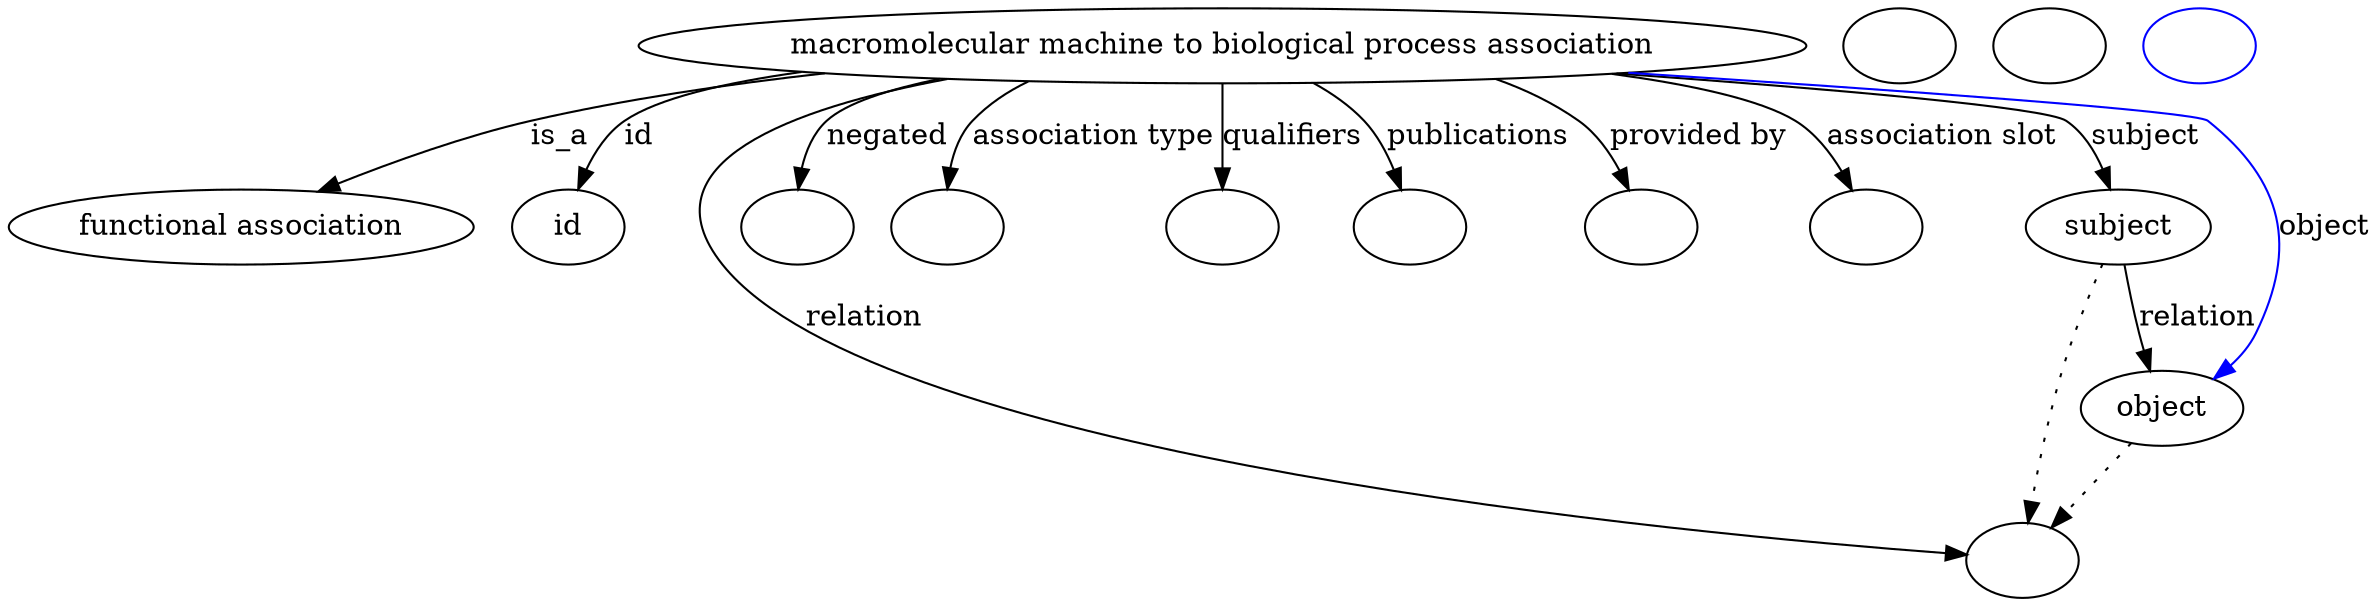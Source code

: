 digraph {
	graph [bb="0,0,947.67,281"];
	node [label="\N"];
	"macromolecular machine to biological process association"	 [height=0.5,
		label="macromolecular machine to biological process association",
		pos="498.47,263",
		width=6.0175];
	"functional association"	 [height=0.5,
		pos="87.466,177",
		width=2.4296];
	"macromolecular machine to biological process association" -> "functional association"	 [label=is_a,
		lp="221.74,220",
		pos="e,121.47,193.72 339.42,250.76 296.92,245.43 251.31,237.83 209.91,227 182.77,219.9 153.65,208.19 130.62,197.89"];
	id	 [height=0.5,
		pos="219.47,177",
		width=0.75];
	"macromolecular machine to biological process association" -> id	 [color=black,
		label=id,
		lp="255.91,220",
		pos="e,225.54,194.63 339.57,250.75 300.77,245.37 265.76,237.75 249.58,227 241.15,221.4 234.71,212.56 230,203.86",
		style=solid];
	relation	 [color=black,
		height=0.5,
		label="",
		pos="806.47,18",
		width=0.75];
	"macromolecular machine to biological process association" -> relation	 [color=black,
		label=relation,
		lp="353.84,134",
		pos="e,779.61,21.146 395.78,247.1 328.33,232.09 258.51,204.86 293.47,159 352.46,81.599 661.95,36.083 769.55,22.407",
		style=solid];
	negated	 [color=black,
		height=0.5,
		label="",
		pos="329.47,177",
		width=0.75];
	"macromolecular machine to biological process association" -> negated	 [color=black,
		label=negated,
		lp="374.23,220",
		pos="e,333.38,195.17 404.96,246.74 381.79,241.24 360.99,234.55 351.93,227 345,221.22 340.12,212.86 336.72,204.62",
		style=solid];
	"association type"	 [color=black,
		height=0.5,
		label="",
		pos="401.47,177",
		width=0.75];
	"macromolecular machine to biological process association" -> "association type"	 [color=black,
		label="association type",
		lp="450.37,220",
		pos="e,398.11,195.27 426.75,245.83 418.19,241.02 410.44,234.87 404.66,227 400.12,220.83 398.33,213 397.92,205.37",
		style=solid];
	qualifiers	 [color=black,
		height=0.5,
		label="",
		pos="498.47,177",
		width=0.75];
	"macromolecular machine to biological process association" -> qualifiers	 [color=black,
		label=qualifiers,
		lp="524.52,220",
		pos="e,498.47,195.21 498.47,244.76 498.47,233.36 498.47,218.43 498.47,205.49",
		style=solid];
	publications	 [color=black,
		height=0.5,
		label="",
		pos="573.47,177",
		width=0.75];
	"macromolecular machine to biological process association" -> publications	 [color=black,
		label=publications,
		lp="594.68,220",
		pos="e,568.29,195 531.1,245.05 538.46,239.92 545.77,233.84 551.47,227 556.93,220.44 561.27,212.31 564.6,204.53",
		style=solid];
	"provided by"	 [color=black,
		height=0.5,
		label="",
		pos="664.47,177",
		width=0.75];
	"macromolecular machine to biological process association" -> "provided by"	 [color=black,
		label="provided by",
		lp="680.1,220",
		pos="e,657.18,194.69 579.49,246.3 602.18,240.53 623.18,233.79 632.47,227 640.65,221.01 647.27,212.24 652.32,203.7",
		style=solid];
	"association slot"	 [color=black,
		height=0.5,
		label="",
		pos="754.47,177",
		width=0.75];
	"macromolecular machine to biological process association" -> "association slot"	 [color=black,
		label="association slot",
		lp="775.43,220",
		pos="e,745.96,194.61 634.61,248.94 669.98,243.45 702.38,236.21 717.47,227 726.87,221.26 734.65,212.15 740.61,203.28",
		style=solid];
	subject	 [height=0.5,
		pos="847.47,177",
		width=0.97656];
	"macromolecular machine to biological process association" -> subject	 [color=black,
		label=subject,
		lp="854.29,220",
		pos="e,843.11,195.18 645.63,249.78 727.6,241.89 814.75,232.38 822.47,227 830.22,221.6 835.69,213.07 839.49,204.58",
		style=solid];
	object	 [height=0.5,
		pos="866.47,91",
		width=0.88096];
	"macromolecular machine to biological process association" -> object	 [color=blue,
		label=object,
		lp="930.57,177",
		pos="e,886.8,104.82 651.9,250.26 755.29,241.39 873.71,230.54 878.47,227 915.31,199.59 922.61,169.19 904.47,127 902.07,121.44 898.35,116.33 \
894.16,111.82",
		style=solid];
	association_id	 [color=black,
		height=0.5,
		label="",
		pos="760.47,263",
		width=0.75];
	subject -> relation	 [pos="e,809.62,35.918 841.15,159.26 836.44,145.63 830.05,126.27 825.47,109 819.89,88.005 814.93,63.934 811.47,45.824",
		style=dotted];
	subject -> object	 [label=relation,
		lp="878.84,134",
		pos="e,862.51,108.92 851.49,158.76 854.06,147.17 857.42,131.93 860.31,118.84"];
	"functional association subject"	 [color=black,
		height=0.5,
		label="",
		pos="832.47,263",
		width=0.75];
	object -> relation	 [pos="e,819.61,33.998 852.85,74.435 844.92,64.781 834.77,52.443 826,41.766",
		style=dotted];
	"macromolecular machine to biological process association object"	 [color=blue,
		height=0.5,
		label="",
		pos="904.47,263",
		width=0.75];
}

